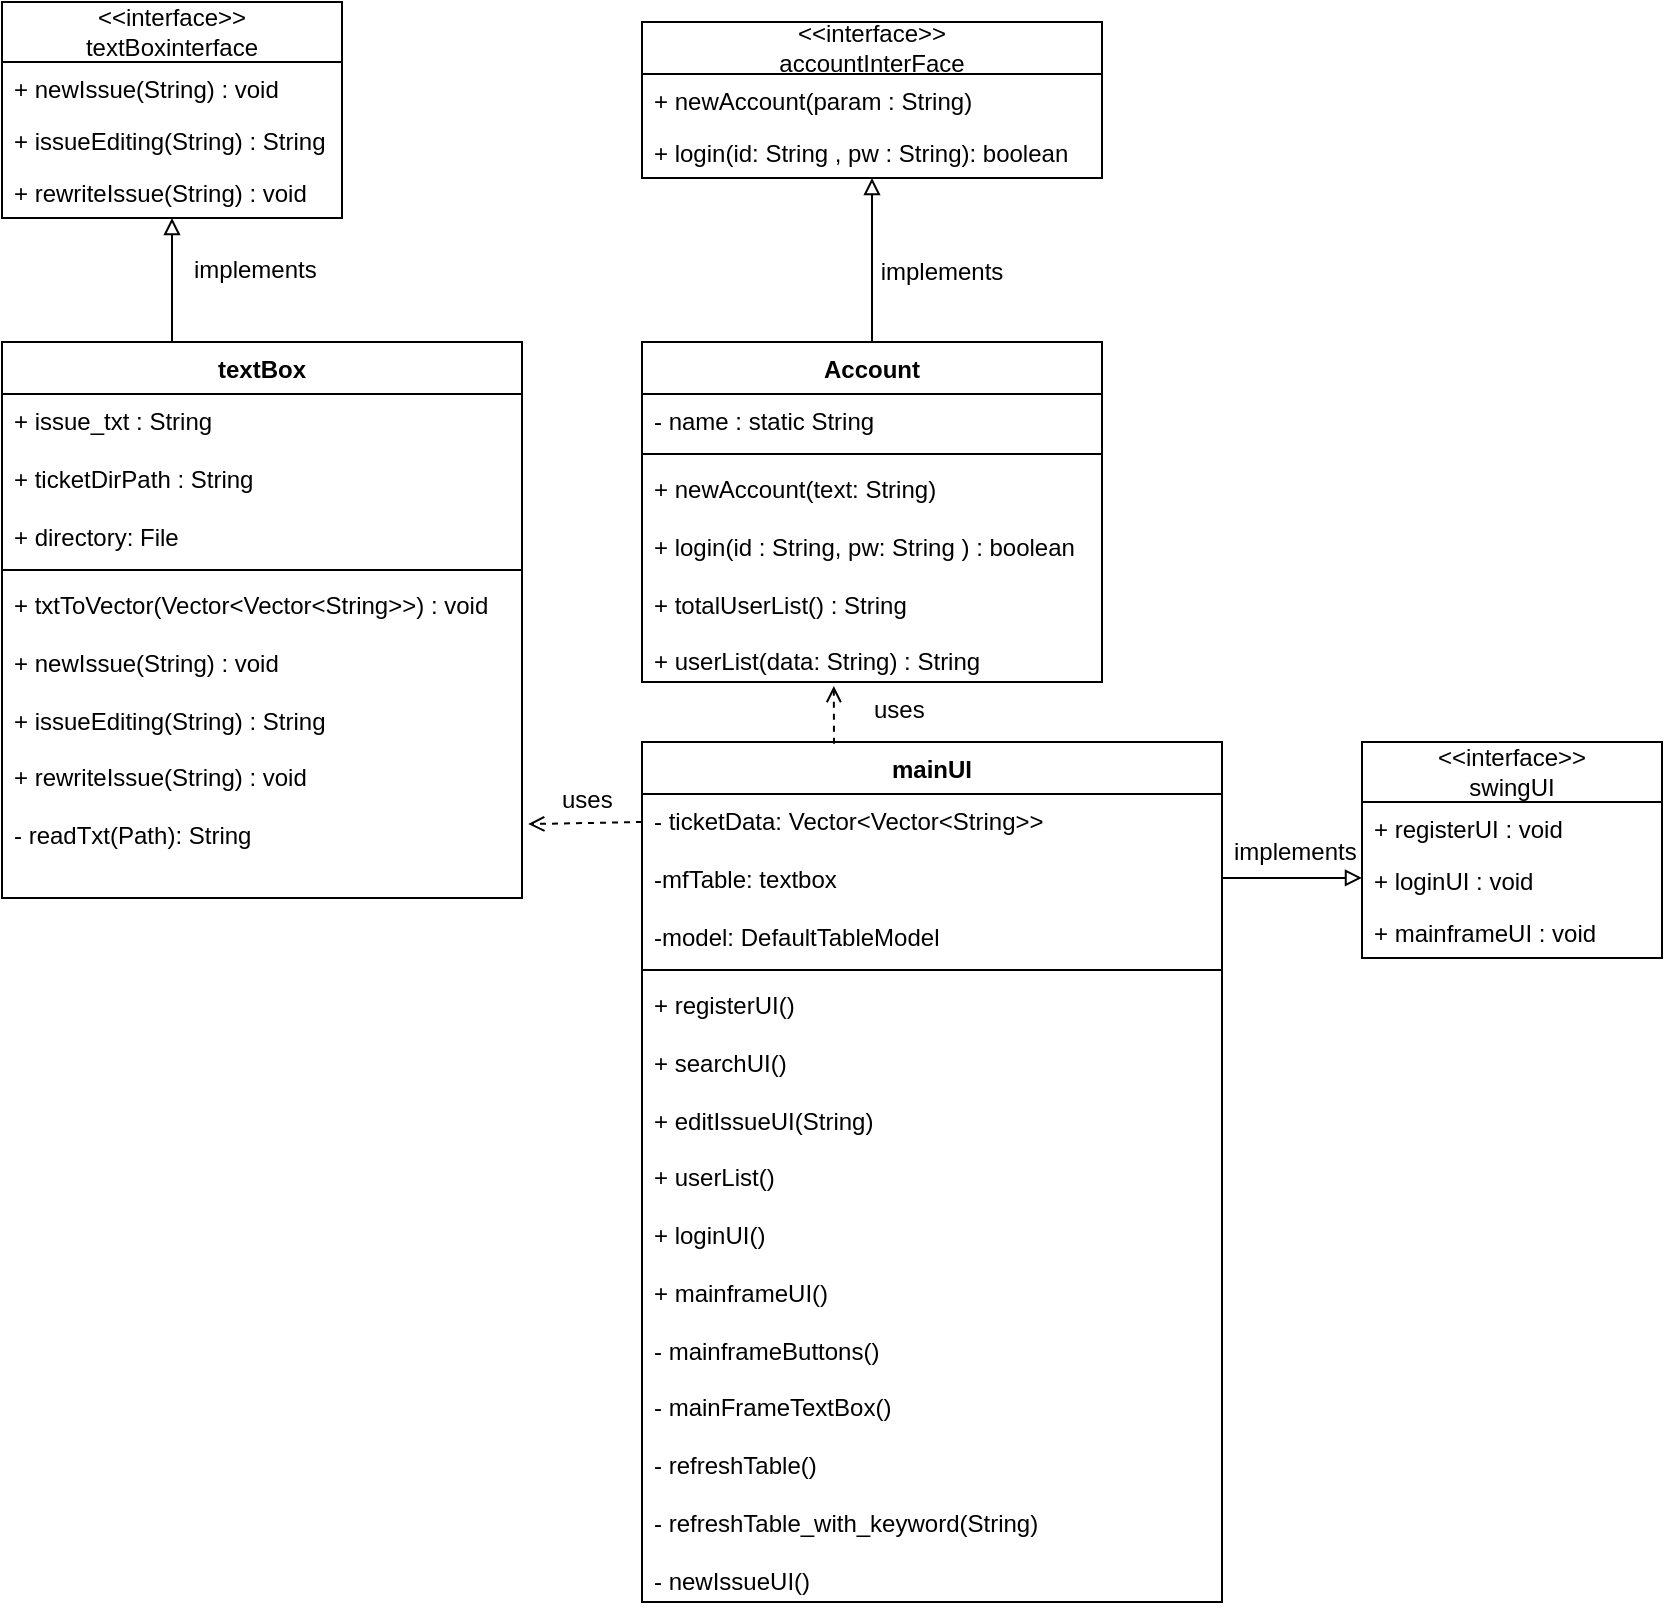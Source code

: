 <mxfile version="24.4.8" type="device">
  <diagram name="페이지-1" id="hYbyOHfXpUy2tI1WrXhF">
    <mxGraphModel dx="1434" dy="836" grid="1" gridSize="10" guides="1" tooltips="1" connect="1" arrows="1" fold="1" page="1" pageScale="1" pageWidth="827" pageHeight="1169" math="0" shadow="0">
      <root>
        <mxCell id="0" />
        <mxCell id="1" parent="0" />
        <mxCell id="ahTudF8NTMFu6lrU462i-8" value="textBox" style="swimlane;fontStyle=1;align=center;verticalAlign=top;childLayout=stackLayout;horizontal=1;startSize=26;horizontalStack=0;resizeParent=1;resizeParentMax=0;resizeLast=0;collapsible=1;marginBottom=0;whiteSpace=wrap;html=1;" parent="1" vertex="1">
          <mxGeometry x="40" y="260" width="260" height="278" as="geometry" />
        </mxCell>
        <mxCell id="ahTudF8NTMFu6lrU462i-9" value="+ issue_txt : String&lt;div&gt;&lt;br&gt;&lt;/div&gt;&lt;div&gt;+ ticketDirPath : String&lt;/div&gt;&lt;div&gt;&lt;br&gt;&lt;/div&gt;&lt;div&gt;+ directory: File&lt;/div&gt;" style="text;strokeColor=none;fillColor=none;align=left;verticalAlign=top;spacingLeft=4;spacingRight=4;overflow=hidden;rotatable=0;points=[[0,0.5],[1,0.5]];portConstraint=eastwest;whiteSpace=wrap;html=1;" parent="ahTudF8NTMFu6lrU462i-8" vertex="1">
          <mxGeometry y="26" width="260" height="84" as="geometry" />
        </mxCell>
        <mxCell id="ahTudF8NTMFu6lrU462i-10" value="" style="line;strokeWidth=1;fillColor=none;align=left;verticalAlign=middle;spacingTop=-1;spacingLeft=3;spacingRight=3;rotatable=0;labelPosition=right;points=[];portConstraint=eastwest;strokeColor=inherit;" parent="ahTudF8NTMFu6lrU462i-8" vertex="1">
          <mxGeometry y="110" width="260" height="8" as="geometry" />
        </mxCell>
        <mxCell id="ahTudF8NTMFu6lrU462i-11" value="+ txtToVector(Vector&amp;lt;Vector&amp;lt;String&amp;gt;&amp;gt;) : void&lt;div&gt;&lt;br&gt;&lt;/div&gt;&lt;div&gt;+ newIssue(String) : void&lt;/div&gt;&lt;div&gt;&lt;br&gt;&lt;/div&gt;&lt;div&gt;+ issueEditing(String) : String&lt;/div&gt;&lt;div&gt;&lt;br&gt;&lt;/div&gt;&lt;div&gt;+ rewriteIssue(String) : void&lt;/div&gt;&lt;div&gt;&lt;br&gt;&lt;/div&gt;&lt;div&gt;- readTxt(Path): String&amp;nbsp;&lt;/div&gt;" style="text;strokeColor=none;fillColor=none;align=left;verticalAlign=top;spacingLeft=4;spacingRight=4;overflow=hidden;rotatable=0;points=[[0,0.5],[1,0.5]];portConstraint=eastwest;whiteSpace=wrap;html=1;" parent="ahTudF8NTMFu6lrU462i-8" vertex="1">
          <mxGeometry y="118" width="260" height="160" as="geometry" />
        </mxCell>
        <mxCell id="e16tPV_tY78F8UG4q2W--1" value="&amp;lt;&amp;lt;interface&amp;gt;&amp;gt;&lt;div&gt;textBoxinterface&lt;/div&gt;" style="swimlane;fontStyle=0;childLayout=stackLayout;horizontal=1;startSize=30;fillColor=none;horizontalStack=0;resizeParent=1;resizeParentMax=0;resizeLast=0;collapsible=1;marginBottom=0;whiteSpace=wrap;html=1;" vertex="1" parent="1">
          <mxGeometry x="40" y="90" width="170" height="108" as="geometry" />
        </mxCell>
        <mxCell id="e16tPV_tY78F8UG4q2W--2" value="+ newIssue(String) : void" style="text;strokeColor=none;fillColor=none;align=left;verticalAlign=top;spacingLeft=4;spacingRight=4;overflow=hidden;rotatable=0;points=[[0,0.5],[1,0.5]];portConstraint=eastwest;whiteSpace=wrap;html=1;" vertex="1" parent="e16tPV_tY78F8UG4q2W--1">
          <mxGeometry y="30" width="170" height="26" as="geometry" />
        </mxCell>
        <mxCell id="e16tPV_tY78F8UG4q2W--3" value="+ issueEditing(String) : String" style="text;strokeColor=none;fillColor=none;align=left;verticalAlign=top;spacingLeft=4;spacingRight=4;overflow=hidden;rotatable=0;points=[[0,0.5],[1,0.5]];portConstraint=eastwest;whiteSpace=wrap;html=1;" vertex="1" parent="e16tPV_tY78F8UG4q2W--1">
          <mxGeometry y="56" width="170" height="26" as="geometry" />
        </mxCell>
        <mxCell id="e16tPV_tY78F8UG4q2W--4" value="+ rewriteIssue(String) : void" style="text;strokeColor=none;fillColor=none;align=left;verticalAlign=top;spacingLeft=4;spacingRight=4;overflow=hidden;rotatable=0;points=[[0,0.5],[1,0.5]];portConstraint=eastwest;whiteSpace=wrap;html=1;" vertex="1" parent="e16tPV_tY78F8UG4q2W--1">
          <mxGeometry y="82" width="170" height="26" as="geometry" />
        </mxCell>
        <mxCell id="e16tPV_tY78F8UG4q2W--5" value="" style="endArrow=block;html=1;strokeWidth=1;rounded=0;exitX=0.5;exitY=0;exitDx=0;exitDy=0;endFill=0;startArrow=none;startFill=0;endSize=6;startSize=10;" edge="1" parent="1" target="e16tPV_tY78F8UG4q2W--4">
          <mxGeometry width="50" height="50" relative="1" as="geometry">
            <mxPoint x="125" y="260" as="sourcePoint" />
            <mxPoint x="35" y="400" as="targetPoint" />
          </mxGeometry>
        </mxCell>
        <mxCell id="e16tPV_tY78F8UG4q2W--6" value="implements" style="text;strokeColor=none;fillColor=none;align=left;verticalAlign=top;spacingLeft=4;spacingRight=4;overflow=hidden;rotatable=0;points=[[0,0.5],[1,0.5]];portConstraint=eastwest;whiteSpace=wrap;html=1;" vertex="1" parent="1">
          <mxGeometry x="130" y="210" width="100" height="26" as="geometry" />
        </mxCell>
        <mxCell id="e16tPV_tY78F8UG4q2W--7" value="" style="edgeStyle=orthogonalEdgeStyle;rounded=0;orthogonalLoop=1;jettySize=auto;html=1;endArrow=block;endFill=0;" edge="1" parent="1" source="e16tPV_tY78F8UG4q2W--8">
          <mxGeometry relative="1" as="geometry">
            <Array as="points">
              <mxPoint x="475" y="200" />
              <mxPoint x="475" y="200" />
            </Array>
            <mxPoint x="475" y="178" as="targetPoint" />
          </mxGeometry>
        </mxCell>
        <mxCell id="e16tPV_tY78F8UG4q2W--8" value="Account" style="swimlane;fontStyle=1;align=center;verticalAlign=top;childLayout=stackLayout;horizontal=1;startSize=26;horizontalStack=0;resizeParent=1;resizeParentMax=0;resizeLast=0;collapsible=1;marginBottom=0;whiteSpace=wrap;html=1;" vertex="1" parent="1">
          <mxGeometry x="360" y="260" width="230" height="170" as="geometry" />
        </mxCell>
        <mxCell id="e16tPV_tY78F8UG4q2W--9" value="- name : static String" style="text;strokeColor=none;fillColor=none;align=left;verticalAlign=top;spacingLeft=4;spacingRight=4;overflow=hidden;rotatable=0;points=[[0,0.5],[1,0.5]];portConstraint=eastwest;whiteSpace=wrap;html=1;" vertex="1" parent="e16tPV_tY78F8UG4q2W--8">
          <mxGeometry y="26" width="230" height="26" as="geometry" />
        </mxCell>
        <mxCell id="e16tPV_tY78F8UG4q2W--10" value="" style="line;strokeWidth=1;fillColor=none;align=left;verticalAlign=middle;spacingTop=-1;spacingLeft=3;spacingRight=3;rotatable=0;labelPosition=right;points=[];portConstraint=eastwest;strokeColor=inherit;" vertex="1" parent="e16tPV_tY78F8UG4q2W--8">
          <mxGeometry y="52" width="230" height="8" as="geometry" />
        </mxCell>
        <mxCell id="e16tPV_tY78F8UG4q2W--11" value="+ newAccount(text: String)&lt;div&gt;&lt;br&gt;&lt;/div&gt;&lt;div&gt;+ login(id : String, pw: String ) : boolean&lt;/div&gt;&lt;div&gt;&lt;br&gt;&lt;/div&gt;&lt;div&gt;+ totalUserList() : String&amp;nbsp;&lt;/div&gt;&lt;div&gt;&lt;br&gt;&lt;/div&gt;&lt;div&gt;+ userList(data: String) : String&amp;nbsp;&lt;/div&gt;" style="text;strokeColor=none;fillColor=none;align=left;verticalAlign=top;spacingLeft=4;spacingRight=4;overflow=hidden;rotatable=0;points=[[0,0.5],[1,0.5]];portConstraint=eastwest;whiteSpace=wrap;html=1;" vertex="1" parent="e16tPV_tY78F8UG4q2W--8">
          <mxGeometry y="60" width="230" height="110" as="geometry" />
        </mxCell>
        <mxCell id="e16tPV_tY78F8UG4q2W--12" value="&lt;div&gt;&amp;lt;&amp;lt;interface&amp;gt;&amp;gt;&lt;/div&gt;accountInterFace" style="swimlane;fontStyle=0;childLayout=stackLayout;horizontal=1;startSize=26;fillColor=none;horizontalStack=0;resizeParent=1;resizeParentMax=0;resizeLast=0;collapsible=1;marginBottom=0;whiteSpace=wrap;html=1;" vertex="1" parent="1">
          <mxGeometry x="360" y="100" width="230" height="78" as="geometry" />
        </mxCell>
        <mxCell id="e16tPV_tY78F8UG4q2W--13" value="+ newAccount(param : String)&amp;nbsp;" style="text;strokeColor=none;fillColor=none;align=left;verticalAlign=top;spacingLeft=4;spacingRight=4;overflow=hidden;rotatable=0;points=[[0,0.5],[1,0.5]];portConstraint=eastwest;whiteSpace=wrap;html=1;" vertex="1" parent="e16tPV_tY78F8UG4q2W--12">
          <mxGeometry y="26" width="230" height="26" as="geometry" />
        </mxCell>
        <mxCell id="e16tPV_tY78F8UG4q2W--14" value="+ login(id: String , pw : String): boolean" style="text;strokeColor=none;fillColor=none;align=left;verticalAlign=top;spacingLeft=4;spacingRight=4;overflow=hidden;rotatable=0;points=[[0,0.5],[1,0.5]];portConstraint=eastwest;whiteSpace=wrap;html=1;" vertex="1" parent="e16tPV_tY78F8UG4q2W--12">
          <mxGeometry y="52" width="230" height="26" as="geometry" />
        </mxCell>
        <mxCell id="e16tPV_tY78F8UG4q2W--15" value="implements" style="text;html=1;align=center;verticalAlign=middle;whiteSpace=wrap;rounded=0;" vertex="1" parent="1">
          <mxGeometry x="480" y="210" width="60" height="30" as="geometry" />
        </mxCell>
        <mxCell id="e16tPV_tY78F8UG4q2W--16" value="mainUI" style="swimlane;fontStyle=1;align=center;verticalAlign=top;childLayout=stackLayout;horizontal=1;startSize=26;horizontalStack=0;resizeParent=1;resizeParentMax=0;resizeLast=0;collapsible=1;marginBottom=0;whiteSpace=wrap;html=1;" vertex="1" parent="1">
          <mxGeometry x="360" y="460" width="290" height="430" as="geometry" />
        </mxCell>
        <mxCell id="e16tPV_tY78F8UG4q2W--17" value="- ticketData: Vector&amp;lt;Vector&amp;lt;String&amp;gt;&amp;gt;&lt;div&gt;&lt;br&gt;&lt;/div&gt;&lt;div&gt;-mfTable: textbox&lt;/div&gt;&lt;div&gt;&lt;br&gt;&lt;/div&gt;&lt;div&gt;-model: DefaultTableModel&amp;nbsp;&lt;/div&gt;" style="text;strokeColor=none;fillColor=none;align=left;verticalAlign=top;spacingLeft=4;spacingRight=4;overflow=hidden;rotatable=0;points=[[0,0.5],[1,0.5]];portConstraint=eastwest;whiteSpace=wrap;html=1;" vertex="1" parent="e16tPV_tY78F8UG4q2W--16">
          <mxGeometry y="26" width="290" height="84" as="geometry" />
        </mxCell>
        <mxCell id="e16tPV_tY78F8UG4q2W--18" value="" style="line;strokeWidth=1;fillColor=none;align=left;verticalAlign=middle;spacingTop=-1;spacingLeft=3;spacingRight=3;rotatable=0;labelPosition=right;points=[];portConstraint=eastwest;strokeColor=inherit;" vertex="1" parent="e16tPV_tY78F8UG4q2W--16">
          <mxGeometry y="110" width="290" height="8" as="geometry" />
        </mxCell>
        <mxCell id="e16tPV_tY78F8UG4q2W--19" value="+ registerUI()&lt;div&gt;&lt;br&gt;&lt;/div&gt;&lt;div&gt;+ searchUI()&lt;/div&gt;&lt;div&gt;&lt;br&gt;&lt;/div&gt;&lt;div&gt;+ editIssueUI(String)&lt;/div&gt;&lt;div&gt;&lt;br&gt;&lt;/div&gt;&lt;div&gt;+ userList()&lt;/div&gt;&lt;div&gt;&lt;br&gt;&lt;/div&gt;&lt;div&gt;+ loginUI()&lt;/div&gt;&lt;div&gt;&lt;br&gt;&lt;/div&gt;&lt;div&gt;+ mainframeUI()&lt;/div&gt;&lt;div&gt;&lt;br&gt;&lt;/div&gt;&lt;div&gt;- mainframeButtons()&lt;/div&gt;&lt;div&gt;&lt;br&gt;&lt;/div&gt;&lt;div&gt;- mainFrameTextBox()&lt;/div&gt;&lt;div&gt;&lt;br&gt;&lt;/div&gt;&lt;div&gt;- refreshTable()&lt;/div&gt;&lt;div&gt;&lt;br&gt;&lt;/div&gt;&lt;div&gt;- refreshTable_with_keyword(String)&lt;/div&gt;&lt;div&gt;&lt;br&gt;&lt;/div&gt;&lt;div&gt;- newIssueUI()&lt;/div&gt;" style="text;strokeColor=none;fillColor=none;align=left;verticalAlign=top;spacingLeft=4;spacingRight=4;overflow=hidden;rotatable=0;points=[[0,0.5],[1,0.5]];portConstraint=eastwest;whiteSpace=wrap;html=1;" vertex="1" parent="e16tPV_tY78F8UG4q2W--16">
          <mxGeometry y="118" width="290" height="312" as="geometry" />
        </mxCell>
        <mxCell id="e16tPV_tY78F8UG4q2W--20" value="&amp;lt;&amp;lt;interface&amp;gt;&amp;gt;&lt;div&gt;swingUI&lt;/div&gt;" style="swimlane;fontStyle=0;childLayout=stackLayout;horizontal=1;startSize=30;fillColor=none;horizontalStack=0;resizeParent=1;resizeParentMax=0;resizeLast=0;collapsible=1;marginBottom=0;whiteSpace=wrap;html=1;" vertex="1" parent="1">
          <mxGeometry x="720" y="460" width="150" height="108" as="geometry" />
        </mxCell>
        <mxCell id="e16tPV_tY78F8UG4q2W--21" value="+ registerUI : void" style="text;strokeColor=none;fillColor=none;align=left;verticalAlign=top;spacingLeft=4;spacingRight=4;overflow=hidden;rotatable=0;points=[[0,0.5],[1,0.5]];portConstraint=eastwest;whiteSpace=wrap;html=1;" vertex="1" parent="e16tPV_tY78F8UG4q2W--20">
          <mxGeometry y="30" width="150" height="26" as="geometry" />
        </mxCell>
        <mxCell id="e16tPV_tY78F8UG4q2W--22" value="+ loginUI : void" style="text;strokeColor=none;fillColor=none;align=left;verticalAlign=top;spacingLeft=4;spacingRight=4;overflow=hidden;rotatable=0;points=[[0,0.5],[1,0.5]];portConstraint=eastwest;whiteSpace=wrap;html=1;" vertex="1" parent="e16tPV_tY78F8UG4q2W--20">
          <mxGeometry y="56" width="150" height="26" as="geometry" />
        </mxCell>
        <mxCell id="e16tPV_tY78F8UG4q2W--23" value="+ mainframeUI : void" style="text;strokeColor=none;fillColor=none;align=left;verticalAlign=top;spacingLeft=4;spacingRight=4;overflow=hidden;rotatable=0;points=[[0,0.5],[1,0.5]];portConstraint=eastwest;whiteSpace=wrap;html=1;" vertex="1" parent="e16tPV_tY78F8UG4q2W--20">
          <mxGeometry y="82" width="150" height="26" as="geometry" />
        </mxCell>
        <mxCell id="e16tPV_tY78F8UG4q2W--24" value="" style="endArrow=none;endFill=0;endSize=13;html=1;rounded=0;exitX=0.7;exitY=1.038;exitDx=0;exitDy=0;startArrow=block;startFill=0;entryX=1;entryY=0.5;entryDx=0;entryDy=0;exitPerimeter=0;" edge="1" parent="1" source="e16tPV_tY78F8UG4q2W--25" target="e16tPV_tY78F8UG4q2W--17">
          <mxGeometry width="160" relative="1" as="geometry">
            <mxPoint x="410" y="380" as="sourcePoint" />
            <mxPoint x="650" y="530" as="targetPoint" />
          </mxGeometry>
        </mxCell>
        <mxCell id="e16tPV_tY78F8UG4q2W--25" value="implements" style="text;strokeColor=none;fillColor=none;align=left;verticalAlign=top;spacingLeft=4;spacingRight=4;overflow=hidden;rotatable=0;points=[[0,0.5],[1,0.5]];portConstraint=eastwest;whiteSpace=wrap;html=1;" vertex="1" parent="1">
          <mxGeometry x="650" y="501" width="100" height="26" as="geometry" />
        </mxCell>
        <mxCell id="e16tPV_tY78F8UG4q2W--26" value="" style="endArrow=open;startArrow=none;endFill=0;startFill=0;html=1;rounded=0;exitX=0.331;exitY=0.002;exitDx=0;exitDy=0;entryX=0.417;entryY=1.018;entryDx=0;entryDy=0;entryPerimeter=0;dashed=1;exitPerimeter=0;" edge="1" parent="1" source="e16tPV_tY78F8UG4q2W--16" target="e16tPV_tY78F8UG4q2W--11">
          <mxGeometry width="160" relative="1" as="geometry">
            <mxPoint x="630.0" y="615.18" as="sourcePoint" />
            <mxPoint x="633.02" y="450.0" as="targetPoint" />
          </mxGeometry>
        </mxCell>
        <mxCell id="e16tPV_tY78F8UG4q2W--27" value="uses" style="text;strokeColor=none;fillColor=none;align=left;verticalAlign=top;spacingLeft=4;spacingRight=4;overflow=hidden;rotatable=0;points=[[0,0.5],[1,0.5]];portConstraint=eastwest;whiteSpace=wrap;html=1;" vertex="1" parent="1">
          <mxGeometry x="470" y="430" width="100" height="26" as="geometry" />
        </mxCell>
        <mxCell id="e16tPV_tY78F8UG4q2W--29" value="uses" style="text;strokeColor=none;fillColor=none;align=left;verticalAlign=top;spacingLeft=4;spacingRight=4;overflow=hidden;rotatable=0;points=[[0,0.5],[1,0.5]];portConstraint=eastwest;whiteSpace=wrap;html=1;" vertex="1" parent="1">
          <mxGeometry x="314" y="475" width="100" height="26" as="geometry" />
        </mxCell>
        <mxCell id="e16tPV_tY78F8UG4q2W--30" value="" style="endArrow=open;startArrow=none;endFill=0;startFill=0;html=1;rounded=0;entryX=1.012;entryY=0.769;entryDx=0;entryDy=0;entryPerimeter=0;dashed=1;" edge="1" parent="1" target="ahTudF8NTMFu6lrU462i-11">
          <mxGeometry width="160" relative="1" as="geometry">
            <mxPoint x="360" y="500" as="sourcePoint" />
            <mxPoint x="466" y="442" as="targetPoint" />
          </mxGeometry>
        </mxCell>
      </root>
    </mxGraphModel>
  </diagram>
</mxfile>
